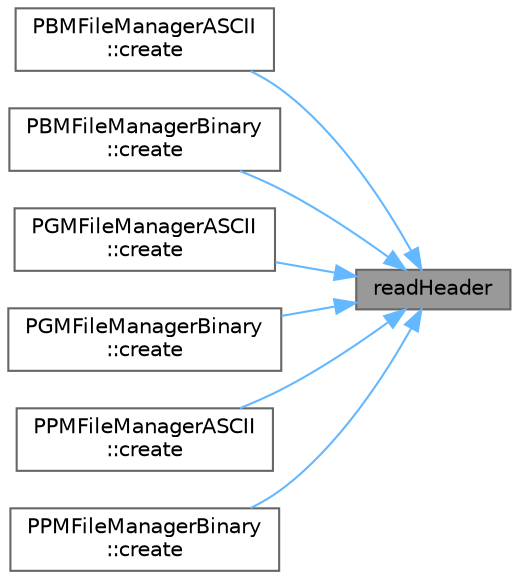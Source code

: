 digraph "readHeader"
{
 // INTERACTIVE_SVG=YES
 // LATEX_PDF_SIZE
  bgcolor="transparent";
  edge [fontname=Helvetica,fontsize=10,labelfontname=Helvetica,labelfontsize=10];
  node [fontname=Helvetica,fontsize=10,shape=box,height=0.2,width=0.4];
  rankdir="RL";
  Node1 [id="Node000001",label="readHeader",height=0.2,width=0.4,color="gray40", fillcolor="grey60", style="filled", fontcolor="black",tooltip="Reads the header of a PNM file from an input stream."];
  Node1 -> Node2 [id="edge1_Node000001_Node000002",dir="back",color="steelblue1",style="solid",tooltip=" "];
  Node2 [id="Node000002",label="PBMFileManagerASCII\l::create",height=0.2,width=0.4,color="grey40", fillcolor="white", style="filled",URL="$class_p_b_m_file_manager_a_s_c_i_i.html#a7c0e31865a751c0a8ef82b6138f34e9d",tooltip="Creates a file from the input stream and given filename."];
  Node1 -> Node3 [id="edge2_Node000001_Node000003",dir="back",color="steelblue1",style="solid",tooltip=" "];
  Node3 [id="Node000003",label="PBMFileManagerBinary\l::create",height=0.2,width=0.4,color="grey40", fillcolor="white", style="filled",URL="$class_p_b_m_file_manager_binary.html#add2dd2dc2d906e6130909df1eee00041",tooltip="Creates a file from the input stream and given filename."];
  Node1 -> Node4 [id="edge3_Node000001_Node000004",dir="back",color="steelblue1",style="solid",tooltip=" "];
  Node4 [id="Node000004",label="PGMFileManagerASCII\l::create",height=0.2,width=0.4,color="grey40", fillcolor="white", style="filled",URL="$class_p_g_m_file_manager_a_s_c_i_i.html#a2322a933e93420745ecaecee87cfb9fb",tooltip="Creates a file from the input stream and given filename."];
  Node1 -> Node5 [id="edge4_Node000001_Node000005",dir="back",color="steelblue1",style="solid",tooltip=" "];
  Node5 [id="Node000005",label="PGMFileManagerBinary\l::create",height=0.2,width=0.4,color="grey40", fillcolor="white", style="filled",URL="$class_p_g_m_file_manager_binary.html#a3b70e64e2eba8359f6b0bca6d76013ec",tooltip="Creates a file from the input stream and given filename."];
  Node1 -> Node6 [id="edge5_Node000001_Node000006",dir="back",color="steelblue1",style="solid",tooltip=" "];
  Node6 [id="Node000006",label="PPMFileManagerASCII\l::create",height=0.2,width=0.4,color="grey40", fillcolor="white", style="filled",URL="$class_p_p_m_file_manager_a_s_c_i_i.html#a77dcf949b392ca22a8823fb2b40941ef",tooltip="Creates a file from the input stream and given filename."];
  Node1 -> Node7 [id="edge6_Node000001_Node000007",dir="back",color="steelblue1",style="solid",tooltip=" "];
  Node7 [id="Node000007",label="PPMFileManagerBinary\l::create",height=0.2,width=0.4,color="grey40", fillcolor="white", style="filled",URL="$class_p_p_m_file_manager_binary.html#adb799d380d7b39300741d361617d7b70",tooltip="Creates a file from the input stream and given filename."];
}
